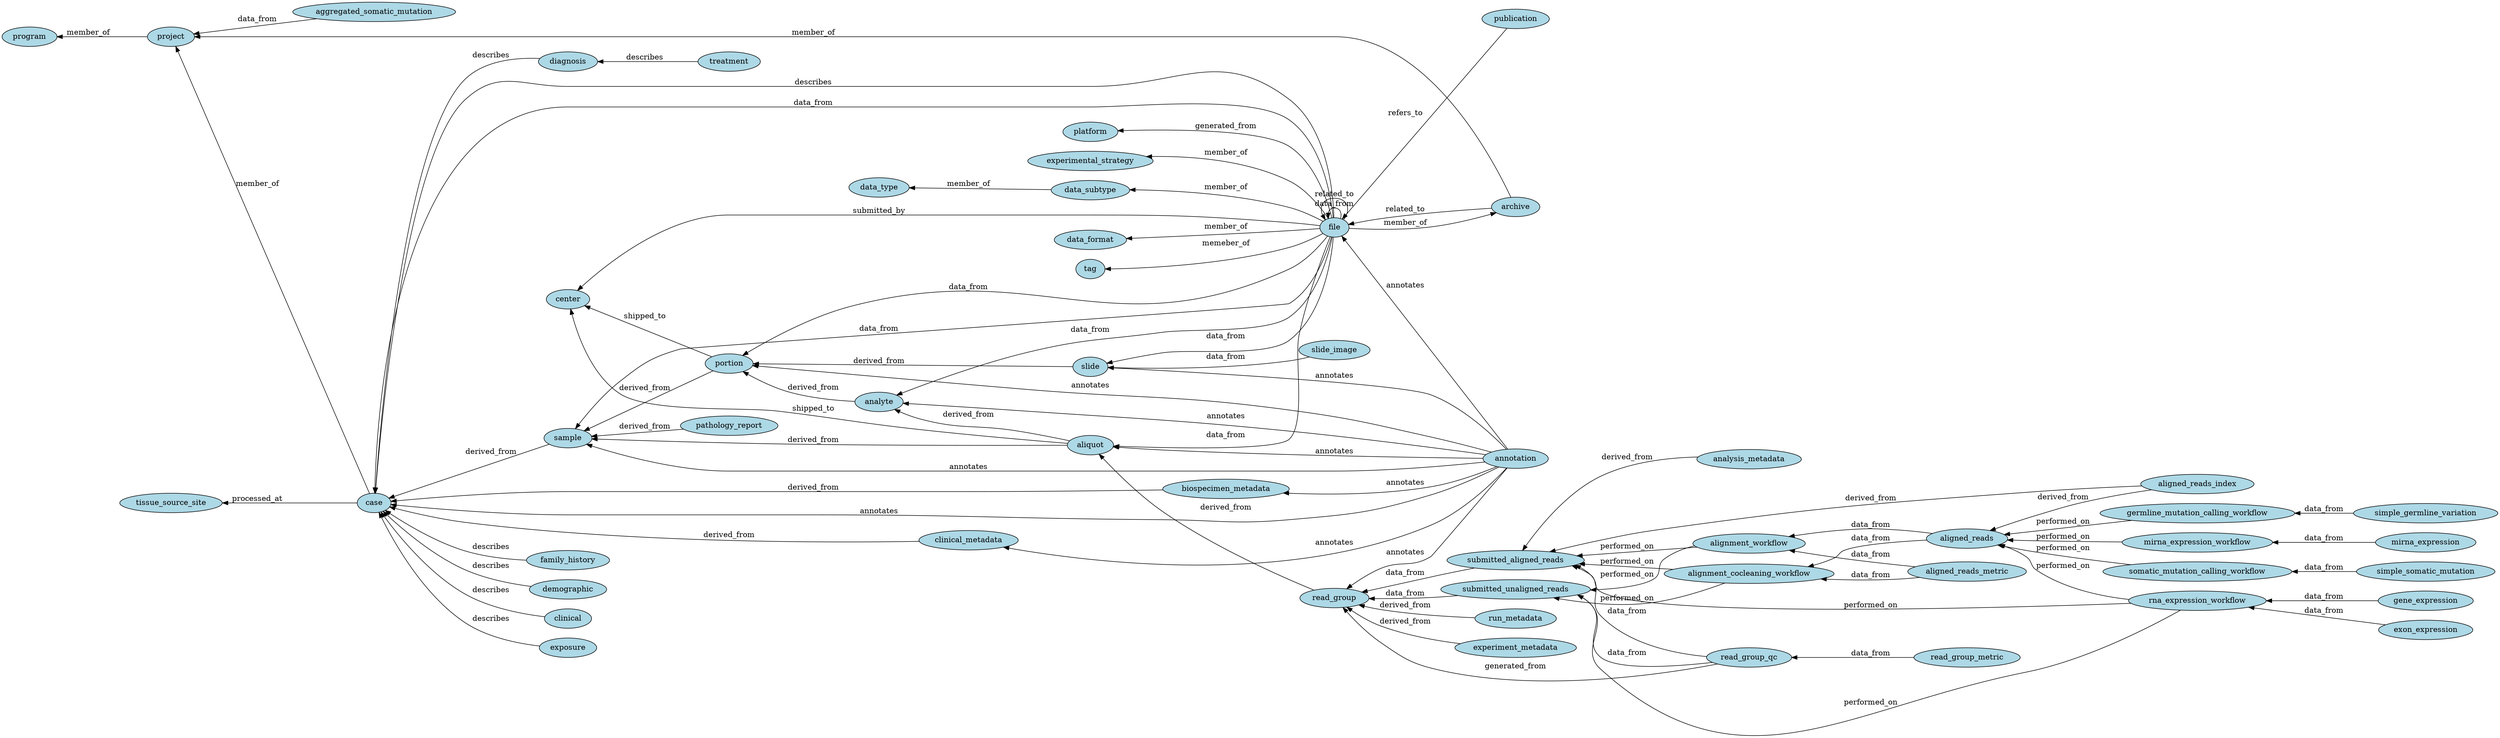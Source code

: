 // High level graph representation of GDC data model
digraph {
	graph [rankdir=RL]
	node [fillcolor=lightblue style=filled]
		experiment_metadata [label=experiment_metadata]
		pathology_report [label=pathology_report]
		sample [label=sample]
		tag [label=tag]
		analyte [label=analyte]
		file [label=file]
		simple_germline_variation [label=simple_germline_variation]
		slide_image [label=slide_image]
		archive [label=archive]
		read_group [label=read_group]
		family_history [label=family_history]
		publication [label=publication]
		aligned_reads_metric [label=aligned_reads_metric]
		demographic [label=demographic]
		portion [label=portion]
		mirna_expression [label=mirna_expression]
		platform [label=platform]
		program [label=program]
		treatment [label=treatment]
		clinical [label=clinical]
		experimental_strategy [label=experimental_strategy]
		alignment_cocleaning_workflow [label=alignment_cocleaning_workflow]
		data_type [label=data_type]
		aliquot [label=aliquot]
		read_group_metric [label=read_group_metric]
		read_group_qc [label=read_group_qc]
		aligned_reads [label=aligned_reads]
		gene_expression [label=gene_expression]
		submitted_unaligned_reads [label=submitted_unaligned_reads]
		aligned_reads_index [label=aligned_reads_index]
		analysis_metadata [label=analysis_metadata]
		biospecimen_metadata [label=biospecimen_metadata]
		annotation [label=annotation]
		exon_expression [label=exon_expression]
		exposure [label=exposure]
		case [label=case]
		data_subtype [label=data_subtype]
		submitted_aligned_reads [label=submitted_aligned_reads]
		simple_somatic_mutation [label=simple_somatic_mutation]
		center [label=center]
		alignment_workflow [label=alignment_workflow]
		rna_expression_workflow [label=rna_expression_workflow]
		aggregated_somatic_mutation [label=aggregated_somatic_mutation]
		data_format [label=data_format]
		project [label=project]
		slide [label=slide]
		clinical_metadata [label=clinical_metadata]
		germline_mutation_calling_workflow [label=germline_mutation_calling_workflow]
		diagnosis [label=diagnosis]
		mirna_expression_workflow [label=mirna_expression_workflow]
		tissue_source_site [label=tissue_source_site]
		somatic_mutation_calling_workflow [label=somatic_mutation_calling_workflow]
		run_metadata [label=run_metadata]
			experiment_metadata -> read_group [label=derived_from]
			pathology_report -> sample [label=derived_from]
			sample -> case [label=derived_from]
			analyte -> portion [label=derived_from]
			file -> file [label=data_from]
			file -> data_subtype [label=member_of]
			file -> portion [label=data_from]
			file -> sample [label=data_from]
			file -> tag [label=memeber_of]
			file -> case [label=describes]
			file -> analyte [label=data_from]
			file -> data_format [label=member_of]
			file -> slide [label=data_from]
			file -> platform [label=generated_from]
			file -> archive [label=member_of]
			file -> aliquot [label=data_from]
			file -> file [label=related_to]
			file -> case [label=data_from]
			file -> center [label=submitted_by]
			file -> experimental_strategy [label=member_of]
			simple_germline_variation -> germline_mutation_calling_workflow [label=data_from]
			slide_image -> slide [label=data_from]
			archive -> file [label=related_to]
			archive -> project [label=member_of]
			read_group -> aliquot [label=derived_from]
			family_history -> case [label=describes]
			publication -> file [label=refers_to]
			aligned_reads_metric -> alignment_cocleaning_workflow [label=data_from]
			aligned_reads_metric -> alignment_workflow [label=data_from]
			demographic -> case [label=describes]
			portion -> center [label=shipped_to]
			portion -> sample [label=derived_from]
			mirna_expression -> mirna_expression_workflow [label=data_from]
			treatment -> diagnosis [label=describes]
			clinical -> case [label=describes]
			alignment_cocleaning_workflow -> submitted_aligned_reads [label=performed_on]
			alignment_cocleaning_workflow -> submitted_unaligned_reads [label=performed_on]
			aliquot -> analyte [label=derived_from]
			aliquot -> sample [label=derived_from]
			aliquot -> center [label=shipped_to]
			read_group_metric -> read_group_qc [label=data_from]
			read_group_qc -> read_group [label=generated_from]
			read_group_qc -> submitted_aligned_reads [label=data_from]
			read_group_qc -> submitted_unaligned_reads [label=data_from]
			aligned_reads -> alignment_cocleaning_workflow [label=data_from]
			aligned_reads -> alignment_workflow [label=data_from]
			gene_expression -> rna_expression_workflow [label=data_from]
			submitted_unaligned_reads -> read_group [label=data_from]
			aligned_reads_index -> submitted_aligned_reads [label=derived_from]
			aligned_reads_index -> aligned_reads [label=derived_from]
			analysis_metadata -> submitted_aligned_reads [label=derived_from]
			biospecimen_metadata -> case [label=derived_from]
			annotation -> file [label=annotates]
			annotation -> read_group [label=annotates]
			annotation -> clinical_metadata [label=annotates]
			annotation -> portion [label=annotates]
			annotation -> aliquot [label=annotates]
			annotation -> analyte [label=annotates]
			annotation -> slide [label=annotates]
			annotation -> sample [label=annotates]
			annotation -> case [label=annotates]
			annotation -> biospecimen_metadata [label=annotates]
			exon_expression -> rna_expression_workflow [label=data_from]
			exposure -> case [label=describes]
			case -> tissue_source_site [label=processed_at]
			case -> project [label=member_of]
			data_subtype -> data_type [label=member_of]
			submitted_aligned_reads -> read_group [label=data_from]
			simple_somatic_mutation -> somatic_mutation_calling_workflow [label=data_from]
			alignment_workflow -> submitted_aligned_reads [label=performed_on]
			alignment_workflow -> submitted_unaligned_reads [label=performed_on]
			rna_expression_workflow -> submitted_aligned_reads [label=performed_on]
			rna_expression_workflow -> submitted_unaligned_reads [label=performed_on]
			rna_expression_workflow -> aligned_reads [label=performed_on]
			aggregated_somatic_mutation -> project [label=data_from]
			project -> program [label=member_of]
			slide -> portion [label=derived_from]
			clinical_metadata -> case [label=derived_from]
			germline_mutation_calling_workflow -> aligned_reads [label=performed_on]
			diagnosis -> case [label=describes]
			mirna_expression_workflow -> aligned_reads [label=performed_on]
			somatic_mutation_calling_workflow -> aligned_reads [label=performed_on]
			run_metadata -> read_group [label=derived_from]
}